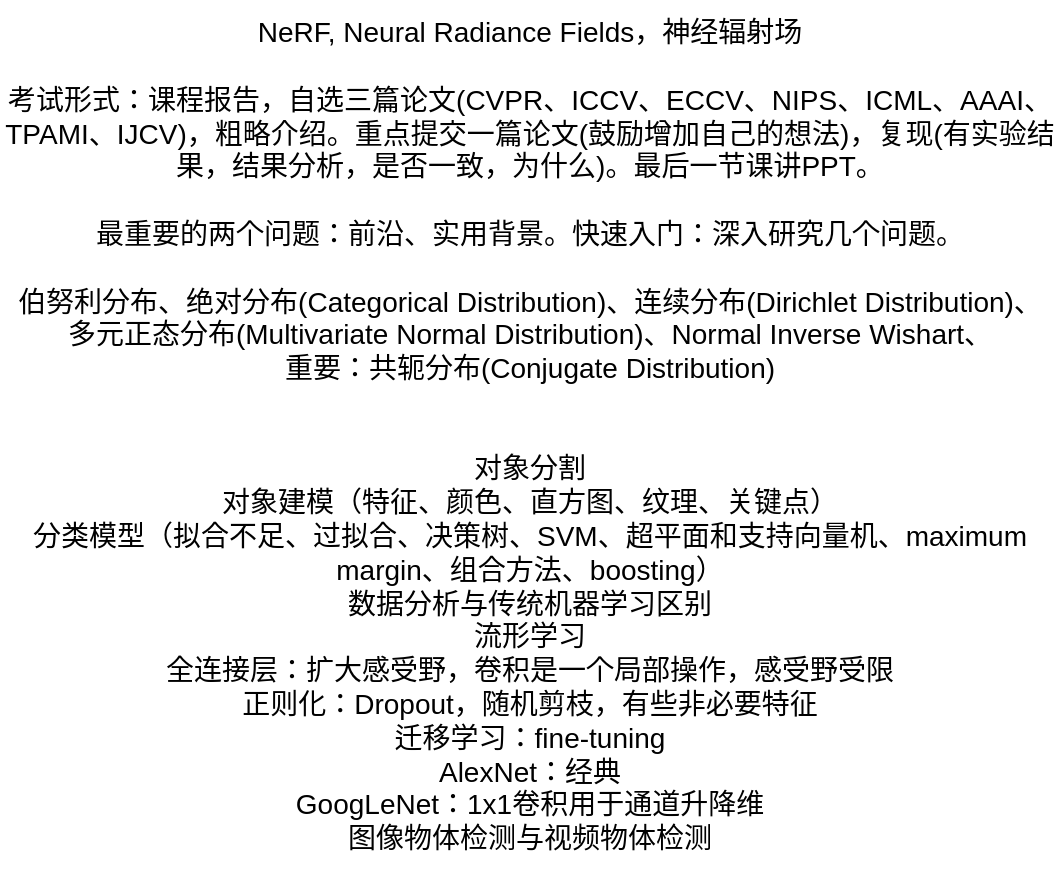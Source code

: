<mxfile version="21.8.1" type="github">
  <diagram name="第 1 页" id="8saL1OhqFDcUNK80V5r-">
    <mxGraphModel dx="922" dy="539" grid="1" gridSize="10" guides="1" tooltips="1" connect="1" arrows="1" fold="1" page="1" pageScale="1" pageWidth="827" pageHeight="1169" math="0" shadow="0">
      <root>
        <mxCell id="0" />
        <mxCell id="1" parent="0" />
        <mxCell id="YGvIgLedCp6DtXdnREWc-1" value="&lt;font style=&quot;font-size: 14px;&quot;&gt;NeRF, Neural Radiance Fields，神经辐射场&lt;br&gt;&lt;br&gt;考试形式：课程报告，自选三篇论文(CVPR、ICCV、ECCV、NIPS、ICML、AAAI、TPAMI、IJCV)，粗略介绍。重点提交一篇论文(鼓励增加自己的想法)，复现(有实验结果，结果分析，是否一致，为什么)。最后一节课讲PPT。&lt;br&gt;&lt;br&gt;最重要的两个问题：前沿、实用背景。快速入门：深入研究几个问题。&lt;br&gt;&lt;br&gt;伯努利分布、绝对分布(Categorical Distribution)、连续分布(Dirichlet Distribution)、&lt;br&gt;多元正态分布(Multivariate Normal Distribution)、Normal Inverse Wishart、&lt;br&gt;重要：共轭分布(Conjugate Distribution)&lt;br&gt;&lt;/font&gt;" style="text;html=1;strokeColor=none;fillColor=none;align=center;verticalAlign=middle;whiteSpace=wrap;rounded=0;" parent="1" vertex="1">
          <mxGeometry x="90" y="50" width="530" height="200" as="geometry" />
        </mxCell>
        <mxCell id="nvw_jpVLHvtrTZEw8dhR-2" value="&lt;font style=&quot;font-size: 14px;&quot;&gt;对象分割&lt;br&gt;对象建模（特征、颜色、直方图、纹理、关键点）&lt;br&gt;分类模型（拟合不足、过拟合、决策树、SVM、超平面和支持向量机、maximum margin、组合方法、boosting）&lt;br&gt;数据分析与传统机器学习区别&lt;br&gt;流形学习&lt;br&gt;全连接层：扩大感受野，卷积是一个局部操作，感受野受限&lt;br&gt;正则化：Dropout，随机剪枝，有些非必要特征&lt;br&gt;迁移学习：fine-tuning&lt;br&gt;AlexNet：经典&lt;br&gt;GoogLeNet：1x1卷积用于通道升降维&lt;br&gt;图像物体检测与视频物体检测&lt;br&gt;&lt;br&gt;&lt;/font&gt;" style="text;html=1;strokeColor=none;fillColor=none;align=center;verticalAlign=middle;whiteSpace=wrap;rounded=0;" vertex="1" parent="1">
          <mxGeometry x="90" y="280" width="530" height="210" as="geometry" />
        </mxCell>
      </root>
    </mxGraphModel>
  </diagram>
</mxfile>
